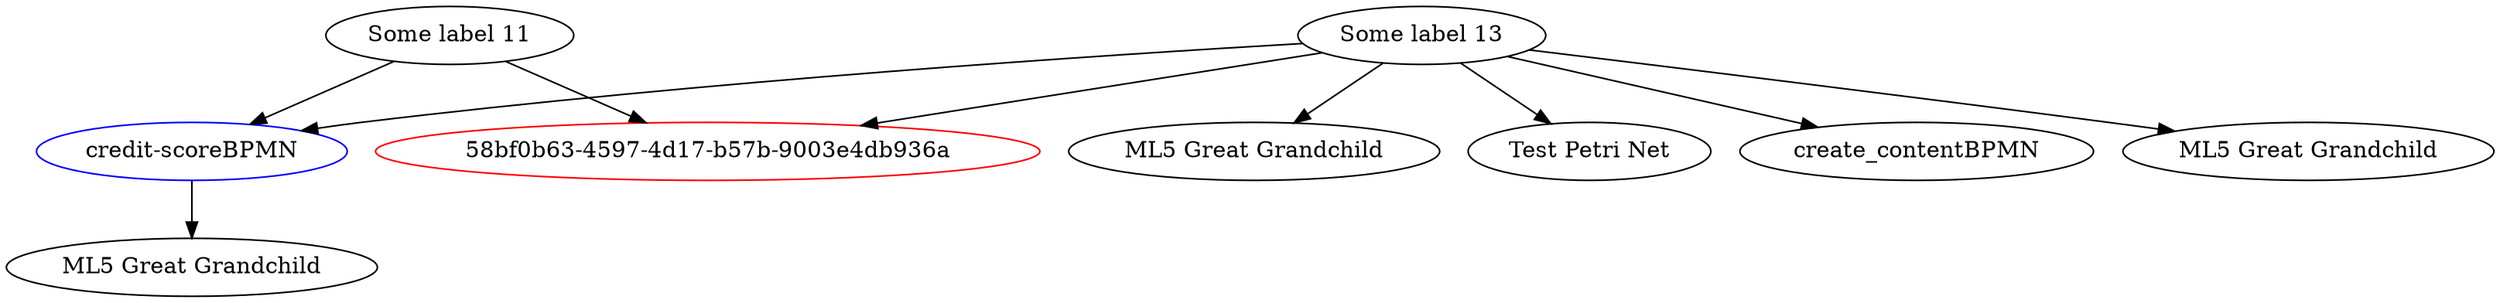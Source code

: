 digraph "d2ee18f4-c86d-43d0-b62e-2cac8071c56f"
{
	"1321d984-17b6-4ec1-93c7-26ad4cedc85d" [ color = "blue", label = "credit-scoreBPMN" ]
	"fe960d94-5928-4463-b0f8-c59072b5d449" [ label = "Some label 13" ]
	"fe960d94-5928-4463-b0f8-c59072b5d449" -> "1321d984-17b6-4ec1-93c7-26ad4cedc85d" 
	"2286534d-ee50-4eed-8290-1392f1eb5d90" [ label = "create_contentBPMN" ]
	"fe960d94-5928-4463-b0f8-c59072b5d449" -> "2286534d-ee50-4eed-8290-1392f1eb5d90" 
	"82fd1533-dc87-4b03-baba-a59c910ab3fa" [ label = "ML5 Great Grandchild" ]
	"fe960d94-5928-4463-b0f8-c59072b5d449" -> "82fd1533-dc87-4b03-baba-a59c910ab3fa" 
	"58bf0b63-4597-4d17-b57b-9003e4db936a" [ color = "red" ]
	"fe960d94-5928-4463-b0f8-c59072b5d449" -> "58bf0b63-4597-4d17-b57b-9003e4db936a" 
	"4835c423-dd5a-43c6-bf40-078160dea86f" [ label = "ML5 Great Grandchild" ]
	"fe960d94-5928-4463-b0f8-c59072b5d449" -> "4835c423-dd5a-43c6-bf40-078160dea86f" 
	"78fccc1a-1daf-4c45-b0a0-716b44be41e0" [ label = "Test Petri Net" ]
	"fe960d94-5928-4463-b0f8-c59072b5d449" -> "78fccc1a-1daf-4c45-b0a0-716b44be41e0" 
	"db9bb61c-f9a9-4d0f-ad3d-f2b5d881581e" [ label = "Some label 11" ]
	"db9bb61c-f9a9-4d0f-ad3d-f2b5d881581e" -> "1321d984-17b6-4ec1-93c7-26ad4cedc85d" 
	"58bf0b63-4597-4d17-b57b-9003e4db936a" [ color = "red" ]
	"db9bb61c-f9a9-4d0f-ad3d-f2b5d881581e" -> "58bf0b63-4597-4d17-b57b-9003e4db936a" 
	"01a5aebe-42c6-42f1-87cf-c8de11779d8b" [ label = "ML5 Great Grandchild" ]
	"1321d984-17b6-4ec1-93c7-26ad4cedc85d" -> "01a5aebe-42c6-42f1-87cf-c8de11779d8b" 
}